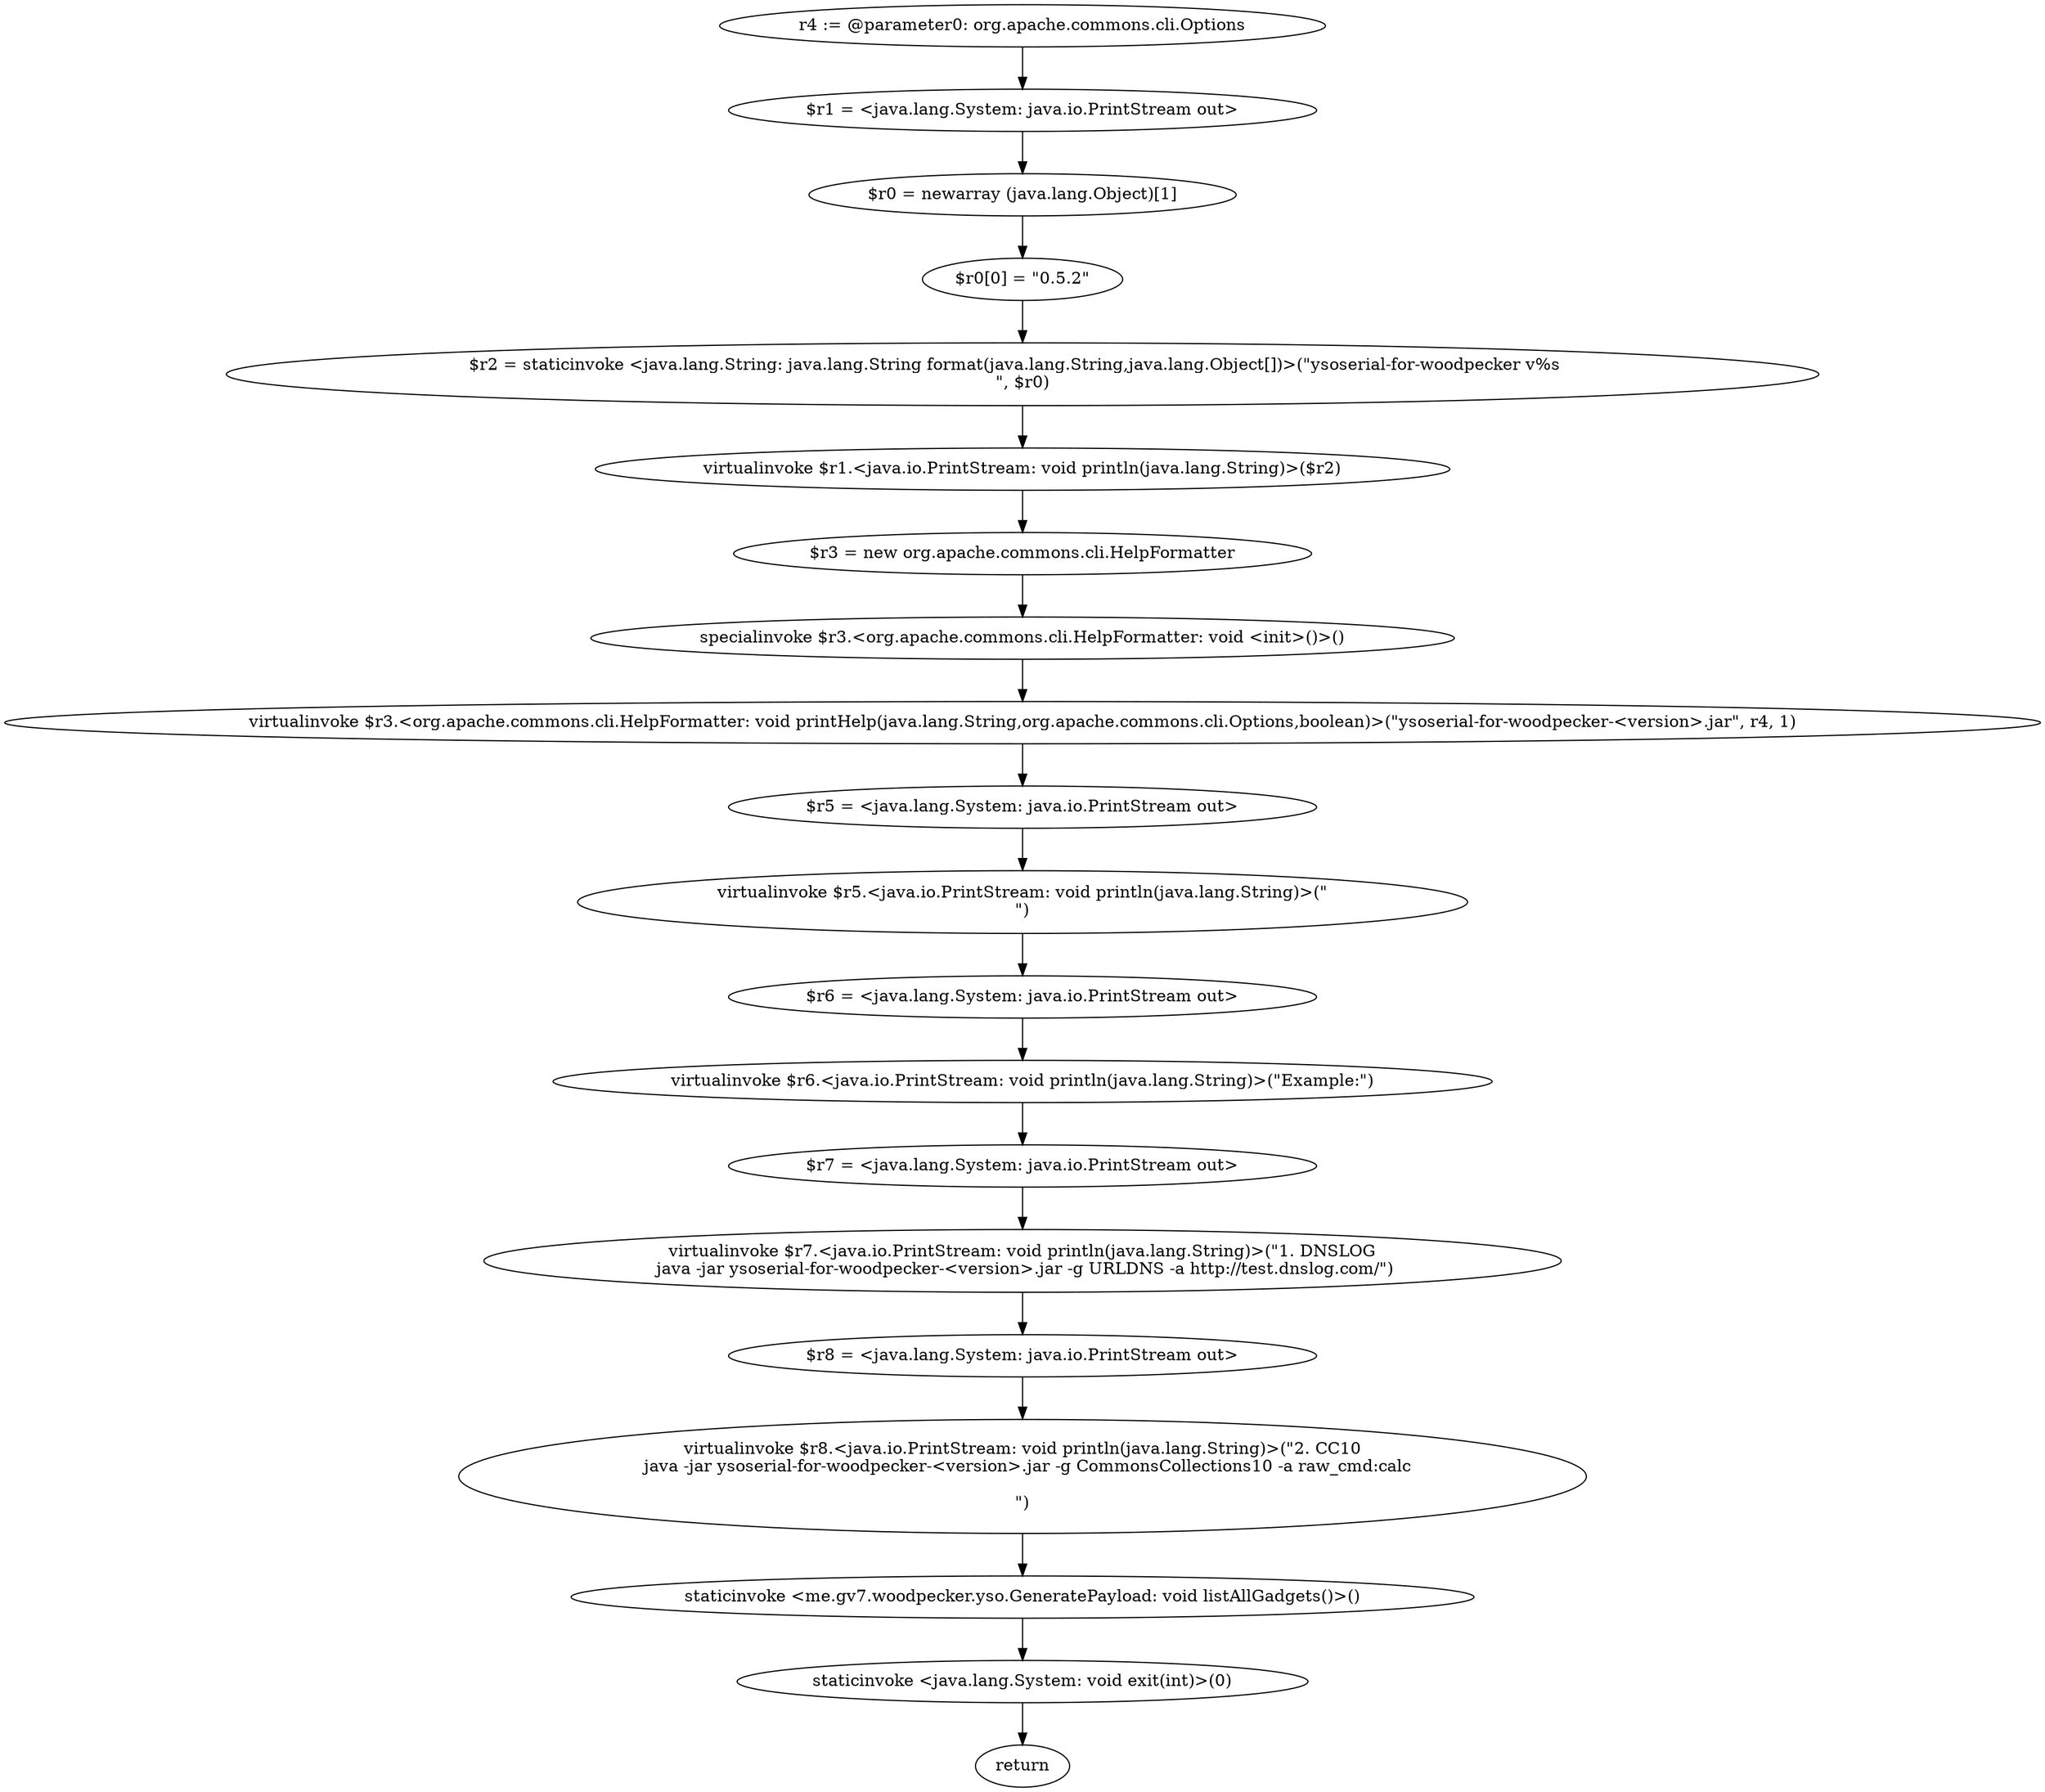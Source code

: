 digraph "unitGraph" {
    "r4 := @parameter0: org.apache.commons.cli.Options"
    "$r1 = <java.lang.System: java.io.PrintStream out>"
    "$r0 = newarray (java.lang.Object)[1]"
    "$r0[0] = \"0.5.2\""
    "$r2 = staticinvoke <java.lang.String: java.lang.String format(java.lang.String,java.lang.Object[])>(\"ysoserial-for-woodpecker v%s   \n\", $r0)"
    "virtualinvoke $r1.<java.io.PrintStream: void println(java.lang.String)>($r2)"
    "$r3 = new org.apache.commons.cli.HelpFormatter"
    "specialinvoke $r3.<org.apache.commons.cli.HelpFormatter: void <init>()>()"
    "virtualinvoke $r3.<org.apache.commons.cli.HelpFormatter: void printHelp(java.lang.String,org.apache.commons.cli.Options,boolean)>(\"ysoserial-for-woodpecker-<version>.jar\", r4, 1)"
    "$r5 = <java.lang.System: java.io.PrintStream out>"
    "virtualinvoke $r5.<java.io.PrintStream: void println(java.lang.String)>(\"\n\")"
    "$r6 = <java.lang.System: java.io.PrintStream out>"
    "virtualinvoke $r6.<java.io.PrintStream: void println(java.lang.String)>(\"Example:\")"
    "$r7 = <java.lang.System: java.io.PrintStream out>"
    "virtualinvoke $r7.<java.io.PrintStream: void println(java.lang.String)>(\"1. DNSLOG\n java -jar ysoserial-for-woodpecker-<version>.jar -g URLDNS -a http://test.dnslog.com/\")"
    "$r8 = <java.lang.System: java.io.PrintStream out>"
    "virtualinvoke $r8.<java.io.PrintStream: void println(java.lang.String)>(\"2. CC10\n  java -jar ysoserial-for-woodpecker-<version>.jar -g CommonsCollections10 -a raw_cmd:calc\n\n\")"
    "staticinvoke <me.gv7.woodpecker.yso.GeneratePayload: void listAllGadgets()>()"
    "staticinvoke <java.lang.System: void exit(int)>(0)"
    "return"
    "r4 := @parameter0: org.apache.commons.cli.Options"->"$r1 = <java.lang.System: java.io.PrintStream out>";
    "$r1 = <java.lang.System: java.io.PrintStream out>"->"$r0 = newarray (java.lang.Object)[1]";
    "$r0 = newarray (java.lang.Object)[1]"->"$r0[0] = \"0.5.2\"";
    "$r0[0] = \"0.5.2\""->"$r2 = staticinvoke <java.lang.String: java.lang.String format(java.lang.String,java.lang.Object[])>(\"ysoserial-for-woodpecker v%s   \n\", $r0)";
    "$r2 = staticinvoke <java.lang.String: java.lang.String format(java.lang.String,java.lang.Object[])>(\"ysoserial-for-woodpecker v%s   \n\", $r0)"->"virtualinvoke $r1.<java.io.PrintStream: void println(java.lang.String)>($r2)";
    "virtualinvoke $r1.<java.io.PrintStream: void println(java.lang.String)>($r2)"->"$r3 = new org.apache.commons.cli.HelpFormatter";
    "$r3 = new org.apache.commons.cli.HelpFormatter"->"specialinvoke $r3.<org.apache.commons.cli.HelpFormatter: void <init>()>()";
    "specialinvoke $r3.<org.apache.commons.cli.HelpFormatter: void <init>()>()"->"virtualinvoke $r3.<org.apache.commons.cli.HelpFormatter: void printHelp(java.lang.String,org.apache.commons.cli.Options,boolean)>(\"ysoserial-for-woodpecker-<version>.jar\", r4, 1)";
    "virtualinvoke $r3.<org.apache.commons.cli.HelpFormatter: void printHelp(java.lang.String,org.apache.commons.cli.Options,boolean)>(\"ysoserial-for-woodpecker-<version>.jar\", r4, 1)"->"$r5 = <java.lang.System: java.io.PrintStream out>";
    "$r5 = <java.lang.System: java.io.PrintStream out>"->"virtualinvoke $r5.<java.io.PrintStream: void println(java.lang.String)>(\"\n\")";
    "virtualinvoke $r5.<java.io.PrintStream: void println(java.lang.String)>(\"\n\")"->"$r6 = <java.lang.System: java.io.PrintStream out>";
    "$r6 = <java.lang.System: java.io.PrintStream out>"->"virtualinvoke $r6.<java.io.PrintStream: void println(java.lang.String)>(\"Example:\")";
    "virtualinvoke $r6.<java.io.PrintStream: void println(java.lang.String)>(\"Example:\")"->"$r7 = <java.lang.System: java.io.PrintStream out>";
    "$r7 = <java.lang.System: java.io.PrintStream out>"->"virtualinvoke $r7.<java.io.PrintStream: void println(java.lang.String)>(\"1. DNSLOG\n java -jar ysoserial-for-woodpecker-<version>.jar -g URLDNS -a http://test.dnslog.com/\")";
    "virtualinvoke $r7.<java.io.PrintStream: void println(java.lang.String)>(\"1. DNSLOG\n java -jar ysoserial-for-woodpecker-<version>.jar -g URLDNS -a http://test.dnslog.com/\")"->"$r8 = <java.lang.System: java.io.PrintStream out>";
    "$r8 = <java.lang.System: java.io.PrintStream out>"->"virtualinvoke $r8.<java.io.PrintStream: void println(java.lang.String)>(\"2. CC10\n  java -jar ysoserial-for-woodpecker-<version>.jar -g CommonsCollections10 -a raw_cmd:calc\n\n\")";
    "virtualinvoke $r8.<java.io.PrintStream: void println(java.lang.String)>(\"2. CC10\n  java -jar ysoserial-for-woodpecker-<version>.jar -g CommonsCollections10 -a raw_cmd:calc\n\n\")"->"staticinvoke <me.gv7.woodpecker.yso.GeneratePayload: void listAllGadgets()>()";
    "staticinvoke <me.gv7.woodpecker.yso.GeneratePayload: void listAllGadgets()>()"->"staticinvoke <java.lang.System: void exit(int)>(0)";
    "staticinvoke <java.lang.System: void exit(int)>(0)"->"return";
}
